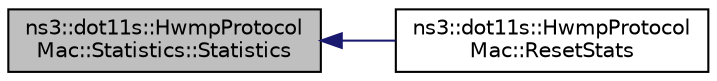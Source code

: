digraph "ns3::dot11s::HwmpProtocolMac::Statistics::Statistics"
{
  edge [fontname="Helvetica",fontsize="10",labelfontname="Helvetica",labelfontsize="10"];
  node [fontname="Helvetica",fontsize="10",shape=record];
  rankdir="LR";
  Node1 [label="ns3::dot11s::HwmpProtocol\lMac::Statistics::Statistics",height=0.2,width=0.4,color="black", fillcolor="grey75", style="filled", fontcolor="black"];
  Node1 -> Node2 [dir="back",color="midnightblue",fontsize="10",style="solid"];
  Node2 [label="ns3::dot11s::HwmpProtocol\lMac::ResetStats",height=0.2,width=0.4,color="black", fillcolor="white", style="filled",URL="$db/df2/classns3_1_1dot11s_1_1HwmpProtocolMac.html#a8e84e6d914fa5e5bdc7f04760ca0b525",tooltip="Reset statistics. "];
}
